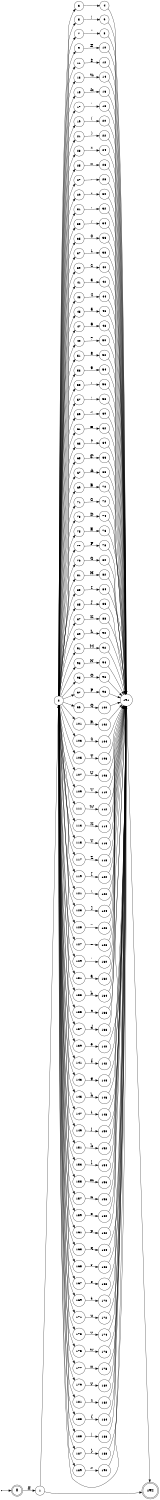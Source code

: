 digraph finite_state_machine {
	rankdir=LR;
	size="10,10"

	node [ shape = doublecircle, label = "0", fontsize  = 14] n0;

	node [ shape = circle, label = "1", fontsize  = 12] n1;
	node [ shape = circle, label = "2", fontsize  = 12] n2;
	node [ shape = circle, label = "3", fontsize  = 12] n3;
	node [ shape = circle, label = "4", fontsize  = 12] n4;
	node [ shape = circle, label = "5", fontsize  = 12] n5;
	node [ shape = circle, label = "6", fontsize  = 12] n6;
	node [ shape = circle, label = "7", fontsize  = 12] n7;
	node [ shape = circle, label = "8", fontsize  = 12] n8;
	node [ shape = circle, label = "9", fontsize  = 12] n9;
	node [ shape = circle, label = "10", fontsize  = 12] n10;
	node [ shape = circle, label = "11", fontsize  = 12] n11;
	node [ shape = circle, label = "12", fontsize  = 12] n12;
	node [ shape = circle, label = "13", fontsize  = 12] n13;
	node [ shape = circle, label = "14", fontsize  = 12] n14;
	node [ shape = circle, label = "15", fontsize  = 12] n15;
	node [ shape = circle, label = "16", fontsize  = 12] n16;
	node [ shape = circle, label = "17", fontsize  = 12] n17;
	node [ shape = circle, label = "18", fontsize  = 12] n18;
	node [ shape = circle, label = "19", fontsize  = 12] n19;
	node [ shape = circle, label = "20", fontsize  = 12] n20;
	node [ shape = circle, label = "21", fontsize  = 12] n21;
	node [ shape = circle, label = "22", fontsize  = 12] n22;
	node [ shape = circle, label = "23", fontsize  = 12] n23;
	node [ shape = circle, label = "24", fontsize  = 12] n24;
	node [ shape = circle, label = "25", fontsize  = 12] n25;
	node [ shape = circle, label = "26", fontsize  = 12] n26;
	node [ shape = circle, label = "27", fontsize  = 12] n27;
	node [ shape = circle, label = "28", fontsize  = 12] n28;
	node [ shape = circle, label = "29", fontsize  = 12] n29;
	node [ shape = circle, label = "30", fontsize  = 12] n30;
	node [ shape = circle, label = "31", fontsize  = 12] n31;
	node [ shape = circle, label = "32", fontsize  = 12] n32;
	node [ shape = circle, label = "33", fontsize  = 12] n33;
	node [ shape = circle, label = "34", fontsize  = 12] n34;
	node [ shape = circle, label = "35", fontsize  = 12] n35;
	node [ shape = circle, label = "36", fontsize  = 12] n36;
	node [ shape = circle, label = "37", fontsize  = 12] n37;
	node [ shape = circle, label = "38", fontsize  = 12] n38;
	node [ shape = circle, label = "39", fontsize  = 12] n39;
	node [ shape = circle, label = "40", fontsize  = 12] n40;
	node [ shape = circle, label = "41", fontsize  = 12] n41;
	node [ shape = circle, label = "42", fontsize  = 12] n42;
	node [ shape = circle, label = "43", fontsize  = 12] n43;
	node [ shape = circle, label = "44", fontsize  = 12] n44;
	node [ shape = circle, label = "45", fontsize  = 12] n45;
	node [ shape = circle, label = "46", fontsize  = 12] n46;
	node [ shape = circle, label = "47", fontsize  = 12] n47;
	node [ shape = circle, label = "48", fontsize  = 12] n48;
	node [ shape = circle, label = "49", fontsize  = 12] n49;
	node [ shape = circle, label = "50", fontsize  = 12] n50;
	node [ shape = circle, label = "51", fontsize  = 12] n51;
	node [ shape = circle, label = "52", fontsize  = 12] n52;
	node [ shape = circle, label = "53", fontsize  = 12] n53;
	node [ shape = circle, label = "54", fontsize  = 12] n54;
	node [ shape = circle, label = "55", fontsize  = 12] n55;
	node [ shape = circle, label = "56", fontsize  = 12] n56;
	node [ shape = circle, label = "57", fontsize  = 12] n57;
	node [ shape = circle, label = "58", fontsize  = 12] n58;
	node [ shape = circle, label = "59", fontsize  = 12] n59;
	node [ shape = circle, label = "60", fontsize  = 12] n60;
	node [ shape = circle, label = "61", fontsize  = 12] n61;
	node [ shape = circle, label = "62", fontsize  = 12] n62;
	node [ shape = circle, label = "63", fontsize  = 12] n63;
	node [ shape = circle, label = "64", fontsize  = 12] n64;
	node [ shape = circle, label = "65", fontsize  = 12] n65;
	node [ shape = circle, label = "66", fontsize  = 12] n66;
	node [ shape = circle, label = "67", fontsize  = 12] n67;
	node [ shape = circle, label = "68", fontsize  = 12] n68;
	node [ shape = circle, label = "69", fontsize  = 12] n69;
	node [ shape = circle, label = "70", fontsize  = 12] n70;
	node [ shape = circle, label = "71", fontsize  = 12] n71;
	node [ shape = circle, label = "72", fontsize  = 12] n72;
	node [ shape = circle, label = "73", fontsize  = 12] n73;
	node [ shape = circle, label = "74", fontsize  = 12] n74;
	node [ shape = circle, label = "75", fontsize  = 12] n75;
	node [ shape = circle, label = "76", fontsize  = 12] n76;
	node [ shape = circle, label = "77", fontsize  = 12] n77;
	node [ shape = circle, label = "78", fontsize  = 12] n78;
	node [ shape = circle, label = "79", fontsize  = 12] n79;
	node [ shape = circle, label = "80", fontsize  = 12] n80;
	node [ shape = circle, label = "81", fontsize  = 12] n81;
	node [ shape = circle, label = "82", fontsize  = 12] n82;
	node [ shape = circle, label = "83", fontsize  = 12] n83;
	node [ shape = circle, label = "84", fontsize  = 12] n84;
	node [ shape = circle, label = "85", fontsize  = 12] n85;
	node [ shape = circle, label = "86", fontsize  = 12] n86;
	node [ shape = circle, label = "87", fontsize  = 12] n87;
	node [ shape = circle, label = "88", fontsize  = 12] n88;
	node [ shape = circle, label = "89", fontsize  = 12] n89;
	node [ shape = circle, label = "90", fontsize  = 12] n90;
	node [ shape = circle, label = "91", fontsize  = 12] n91;
	node [ shape = circle, label = "92", fontsize  = 12] n92;
	node [ shape = circle, label = "93", fontsize  = 12] n93;
	node [ shape = circle, label = "94", fontsize  = 12] n94;
	node [ shape = circle, label = "95", fontsize  = 12] n95;
	node [ shape = circle, label = "96", fontsize  = 12] n96;
	node [ shape = circle, label = "97", fontsize  = 12] n97;
	node [ shape = circle, label = "98", fontsize  = 12] n98;
	node [ shape = circle, label = "99", fontsize  = 12] n99;
	node [ shape = circle, label = "100", fontsize  = 12] n100;
	node [ shape = circle, label = "101", fontsize  = 12] n101;
	node [ shape = circle, label = "102", fontsize  = 12] n102;
	node [ shape = circle, label = "103", fontsize  = 12] n103;
	node [ shape = circle, label = "104", fontsize  = 12] n104;
	node [ shape = circle, label = "105", fontsize  = 12] n105;
	node [ shape = circle, label = "106", fontsize  = 12] n106;
	node [ shape = circle, label = "107", fontsize  = 12] n107;
	node [ shape = circle, label = "108", fontsize  = 12] n108;
	node [ shape = circle, label = "109", fontsize  = 12] n109;
	node [ shape = circle, label = "110", fontsize  = 12] n110;
	node [ shape = circle, label = "111", fontsize  = 12] n111;
	node [ shape = circle, label = "112", fontsize  = 12] n112;
	node [ shape = circle, label = "113", fontsize  = 12] n113;
	node [ shape = circle, label = "114", fontsize  = 12] n114;
	node [ shape = circle, label = "115", fontsize  = 12] n115;
	node [ shape = circle, label = "116", fontsize  = 12] n116;
	node [ shape = circle, label = "117", fontsize  = 12] n117;
	node [ shape = circle, label = "118", fontsize  = 12] n118;
	node [ shape = circle, label = "119", fontsize  = 12] n119;
	node [ shape = circle, label = "120", fontsize  = 12] n120;
	node [ shape = circle, label = "121", fontsize  = 12] n121;
	node [ shape = circle, label = "122", fontsize  = 12] n122;
	node [ shape = circle, label = "123", fontsize  = 12] n123;
	node [ shape = circle, label = "124", fontsize  = 12] n124;
	node [ shape = circle, label = "125", fontsize  = 12] n125;
	node [ shape = circle, label = "126", fontsize  = 12] n126;
	node [ shape = circle, label = "127", fontsize  = 12] n127;
	node [ shape = circle, label = "128", fontsize  = 12] n128;
	node [ shape = circle, label = "129", fontsize  = 12] n129;
	node [ shape = circle, label = "130", fontsize  = 12] n130;
	node [ shape = circle, label = "131", fontsize  = 12] n131;
	node [ shape = circle, label = "132", fontsize  = 12] n132;
	node [ shape = circle, label = "133", fontsize  = 12] n133;
	node [ shape = circle, label = "134", fontsize  = 12] n134;
	node [ shape = circle, label = "135", fontsize  = 12] n135;
	node [ shape = circle, label = "136", fontsize  = 12] n136;
	node [ shape = circle, label = "137", fontsize  = 12] n137;
	node [ shape = circle, label = "138", fontsize  = 12] n138;
	node [ shape = circle, label = "139", fontsize  = 12] n139;
	node [ shape = circle, label = "140", fontsize  = 12] n140;
	node [ shape = circle, label = "141", fontsize  = 12] n141;
	node [ shape = circle, label = "142", fontsize  = 12] n142;
	node [ shape = circle, label = "143", fontsize  = 12] n143;
	node [ shape = circle, label = "144", fontsize  = 12] n144;
	node [ shape = circle, label = "145", fontsize  = 12] n145;
	node [ shape = circle, label = "146", fontsize  = 12] n146;
	node [ shape = circle, label = "147", fontsize  = 12] n147;
	node [ shape = circle, label = "148", fontsize  = 12] n148;
	node [ shape = circle, label = "149", fontsize  = 12] n149;
	node [ shape = circle, label = "150", fontsize  = 12] n150;
	node [ shape = circle, label = "151", fontsize  = 12] n151;
	node [ shape = circle, label = "152", fontsize  = 12] n152;
	node [ shape = circle, label = "153", fontsize  = 12] n153;
	node [ shape = circle, label = "154", fontsize  = 12] n154;
	node [ shape = circle, label = "155", fontsize  = 12] n155;
	node [ shape = circle, label = "156", fontsize  = 12] n156;
	node [ shape = circle, label = "157", fontsize  = 12] n157;
	node [ shape = circle, label = "158", fontsize  = 12] n158;
	node [ shape = circle, label = "159", fontsize  = 12] n159;
	node [ shape = circle, label = "160", fontsize  = 12] n160;
	node [ shape = circle, label = "161", fontsize  = 12] n161;
	node [ shape = circle, label = "162", fontsize  = 12] n162;
	node [ shape = circle, label = "163", fontsize  = 12] n163;
	node [ shape = circle, label = "164", fontsize  = 12] n164;
	node [ shape = circle, label = "165", fontsize  = 12] n165;
	node [ shape = circle, label = "166", fontsize  = 12] n166;
	node [ shape = circle, label = "167", fontsize  = 12] n167;
	node [ shape = circle, label = "168", fontsize  = 12] n168;
	node [ shape = circle, label = "169", fontsize  = 12] n169;
	node [ shape = circle, label = "170", fontsize  = 12] n170;
	node [ shape = circle, label = "171", fontsize  = 12] n171;
	node [ shape = circle, label = "172", fontsize  = 12] n172;
	node [ shape = circle, label = "173", fontsize  = 12] n173;
	node [ shape = circle, label = "174", fontsize  = 12] n174;
	node [ shape = circle, label = "175", fontsize  = 12] n175;
	node [ shape = circle, label = "176", fontsize  = 12] n176;
	node [ shape = circle, label = "177", fontsize  = 12] n177;
	node [ shape = circle, label = "178", fontsize  = 12] n178;
	node [ shape = circle, label = "179", fontsize  = 12] n179;
	node [ shape = circle, label = "180", fontsize  = 12] n180;
	node [ shape = circle, label = "181", fontsize  = 12] n181;
	node [ shape = circle, label = "182", fontsize  = 12] n182;
	node [ shape = circle, label = "183", fontsize  = 12] n183;
	node [ shape = circle, label = "184", fontsize  = 12] n184;
	node [ shape = circle, label = "185", fontsize  = 12] n185;
	node [ shape = circle, label = "186", fontsize  = 12] n186;
	node [ shape = circle, label = "187", fontsize  = 12] n187;
	node [ shape = circle, label = "188", fontsize  = 12] n188;
	node [ shape = circle, label = "189", fontsize  = 12] n189;
	node [ shape = circle, label = "190", fontsize  = 12] n190;
	node [ shape = circle, label = "191", fontsize  = 12] n191;

	node [ shape = doublecircle, label = "192", fontsize  = 14] n192;

	node [shape = point ]; qi
	qi -> n0;

	n0 -> n1 [ label = "#" ];
	n1 -> n2 [ label = "" ];
	n2 -> n3 [ label = "" ];
	n3 -> n4 [ label = " " ];
	n4 -> n191 [ label = "" ];
	n2 -> n5 [ label = "" ];
	n5 -> n6 [ label = "!" ];
	n6 -> n191 [ label = "" ];
	n2 -> n7 [ label = "" ];
	n7 -> n8 [ label = "\"" ];
	n8 -> n191 [ label = "" ];
	n2 -> n9 [ label = "" ];
	n9 -> n10 [ label = "#" ];
	n10 -> n191 [ label = "" ];
	n2 -> n11 [ label = "" ];
	n11 -> n12 [ label = "$" ];
	n12 -> n191 [ label = "" ];
	n2 -> n13 [ label = "" ];
	n13 -> n14 [ label = "%" ];
	n14 -> n191 [ label = "" ];
	n2 -> n15 [ label = "" ];
	n15 -> n16 [ label = "&" ];
	n16 -> n191 [ label = "" ];
	n2 -> n17 [ label = "" ];
	n17 -> n18 [ label = "'" ];
	n18 -> n191 [ label = "" ];
	n2 -> n19 [ label = "" ];
	n19 -> n20 [ label = "(" ];
	n20 -> n191 [ label = "" ];
	n2 -> n21 [ label = "" ];
	n21 -> n22 [ label = ")" ];
	n22 -> n191 [ label = "" ];
	n2 -> n23 [ label = "" ];
	n23 -> n24 [ label = "*" ];
	n24 -> n191 [ label = "" ];
	n2 -> n25 [ label = "" ];
	n25 -> n26 [ label = "+" ];
	n26 -> n191 [ label = "" ];
	n2 -> n27 [ label = "" ];
	n27 -> n28 [ label = "," ];
	n28 -> n191 [ label = "" ];
	n2 -> n29 [ label = "" ];
	n29 -> n30 [ label = "-" ];
	n30 -> n191 [ label = "" ];
	n2 -> n31 [ label = "" ];
	n31 -> n32 [ label = "." ];
	n32 -> n191 [ label = "" ];
	n2 -> n33 [ label = "" ];
	n33 -> n34 [ label = "/" ];
	n34 -> n191 [ label = "" ];
	n2 -> n35 [ label = "" ];
	n35 -> n36 [ label = "0" ];
	n36 -> n191 [ label = "" ];
	n2 -> n37 [ label = "" ];
	n37 -> n38 [ label = "1" ];
	n38 -> n191 [ label = "" ];
	n2 -> n39 [ label = "" ];
	n39 -> n40 [ label = "2" ];
	n40 -> n191 [ label = "" ];
	n2 -> n41 [ label = "" ];
	n41 -> n42 [ label = "3" ];
	n42 -> n191 [ label = "" ];
	n2 -> n43 [ label = "" ];
	n43 -> n44 [ label = "4" ];
	n44 -> n191 [ label = "" ];
	n2 -> n45 [ label = "" ];
	n45 -> n46 [ label = "5" ];
	n46 -> n191 [ label = "" ];
	n2 -> n47 [ label = "" ];
	n47 -> n48 [ label = "6" ];
	n48 -> n191 [ label = "" ];
	n2 -> n49 [ label = "" ];
	n49 -> n50 [ label = "7" ];
	n50 -> n191 [ label = "" ];
	n2 -> n51 [ label = "" ];
	n51 -> n52 [ label = "8" ];
	n52 -> n191 [ label = "" ];
	n2 -> n53 [ label = "" ];
	n53 -> n54 [ label = "9" ];
	n54 -> n191 [ label = "" ];
	n2 -> n55 [ label = "" ];
	n55 -> n56 [ label = ":" ];
	n56 -> n191 [ label = "" ];
	n2 -> n57 [ label = "" ];
	n57 -> n58 [ label = ";" ];
	n58 -> n191 [ label = "" ];
	n2 -> n59 [ label = "" ];
	n59 -> n60 [ label = "<" ];
	n60 -> n191 [ label = "" ];
	n2 -> n61 [ label = "" ];
	n61 -> n62 [ label = "=" ];
	n62 -> n191 [ label = "" ];
	n2 -> n63 [ label = "" ];
	n63 -> n64 [ label = "?" ];
	n64 -> n191 [ label = "" ];
	n2 -> n65 [ label = "" ];
	n65 -> n66 [ label = "@" ];
	n66 -> n191 [ label = "" ];
	n2 -> n67 [ label = "" ];
	n67 -> n68 [ label = "A" ];
	n68 -> n191 [ label = "" ];
	n2 -> n69 [ label = "" ];
	n69 -> n70 [ label = "B" ];
	n70 -> n191 [ label = "" ];
	n2 -> n71 [ label = "" ];
	n71 -> n72 [ label = "C" ];
	n72 -> n191 [ label = "" ];
	n2 -> n73 [ label = "" ];
	n73 -> n74 [ label = "D" ];
	n74 -> n191 [ label = "" ];
	n2 -> n75 [ label = "" ];
	n75 -> n76 [ label = "E" ];
	n76 -> n191 [ label = "" ];
	n2 -> n77 [ label = "" ];
	n77 -> n78 [ label = "F" ];
	n78 -> n191 [ label = "" ];
	n2 -> n79 [ label = "" ];
	n79 -> n80 [ label = "G" ];
	n80 -> n191 [ label = "" ];
	n2 -> n81 [ label = "" ];
	n81 -> n82 [ label = "H" ];
	n82 -> n191 [ label = "" ];
	n2 -> n83 [ label = "" ];
	n83 -> n84 [ label = "I" ];
	n84 -> n191 [ label = "" ];
	n2 -> n85 [ label = "" ];
	n85 -> n86 [ label = "J" ];
	n86 -> n191 [ label = "" ];
	n2 -> n87 [ label = "" ];
	n87 -> n88 [ label = "K" ];
	n88 -> n191 [ label = "" ];
	n2 -> n89 [ label = "" ];
	n89 -> n90 [ label = "L" ];
	n90 -> n191 [ label = "" ];
	n2 -> n91 [ label = "" ];
	n91 -> n92 [ label = "M" ];
	n92 -> n191 [ label = "" ];
	n2 -> n93 [ label = "" ];
	n93 -> n94 [ label = "N" ];
	n94 -> n191 [ label = "" ];
	n2 -> n95 [ label = "" ];
	n95 -> n96 [ label = "O" ];
	n96 -> n191 [ label = "" ];
	n2 -> n97 [ label = "" ];
	n97 -> n98 [ label = "P" ];
	n98 -> n191 [ label = "" ];
	n2 -> n99 [ label = "" ];
	n99 -> n100 [ label = "Q" ];
	n100 -> n191 [ label = "" ];
	n2 -> n101 [ label = "" ];
	n101 -> n102 [ label = "R" ];
	n102 -> n191 [ label = "" ];
	n2 -> n103 [ label = "" ];
	n103 -> n104 [ label = "S" ];
	n104 -> n191 [ label = "" ];
	n2 -> n105 [ label = "" ];
	n105 -> n106 [ label = "T" ];
	n106 -> n191 [ label = "" ];
	n2 -> n107 [ label = "" ];
	n107 -> n108 [ label = "U" ];
	n108 -> n191 [ label = "" ];
	n2 -> n109 [ label = "" ];
	n109 -> n110 [ label = "V" ];
	n110 -> n191 [ label = "" ];
	n2 -> n111 [ label = "" ];
	n111 -> n112 [ label = "W" ];
	n112 -> n191 [ label = "" ];
	n2 -> n113 [ label = "" ];
	n113 -> n114 [ label = "X" ];
	n114 -> n191 [ label = "" ];
	n2 -> n115 [ label = "" ];
	n115 -> n116 [ label = "Y" ];
	n116 -> n191 [ label = "" ];
	n2 -> n117 [ label = "" ];
	n117 -> n118 [ label = "Z" ];
	n118 -> n191 [ label = "" ];
	n2 -> n119 [ label = "" ];
	n119 -> n120 [ label = "[" ];
	n120 -> n191 [ label = "" ];
	n2 -> n121 [ label = "" ];
	n121 -> n122 [ label = "\\" ];
	n122 -> n191 [ label = "" ];
	n2 -> n123 [ label = "" ];
	n123 -> n124 [ label = "]" ];
	n124 -> n191 [ label = "" ];
	n2 -> n125 [ label = "" ];
	n125 -> n126 [ label = "^" ];
	n126 -> n191 [ label = "" ];
	n2 -> n127 [ label = "" ];
	n127 -> n128 [ label = "_" ];
	n128 -> n191 [ label = "" ];
	n2 -> n129 [ label = "" ];
	n129 -> n130 [ label = "`" ];
	n130 -> n191 [ label = "" ];
	n2 -> n131 [ label = "" ];
	n131 -> n132 [ label = "a" ];
	n132 -> n191 [ label = "" ];
	n2 -> n133 [ label = "" ];
	n133 -> n134 [ label = "b" ];
	n134 -> n191 [ label = "" ];
	n2 -> n135 [ label = "" ];
	n135 -> n136 [ label = "c" ];
	n136 -> n191 [ label = "" ];
	n2 -> n137 [ label = "" ];
	n137 -> n138 [ label = "d" ];
	n138 -> n191 [ label = "" ];
	n2 -> n139 [ label = "" ];
	n139 -> n140 [ label = "e" ];
	n140 -> n191 [ label = "" ];
	n2 -> n141 [ label = "" ];
	n141 -> n142 [ label = "f" ];
	n142 -> n191 [ label = "" ];
	n2 -> n143 [ label = "" ];
	n143 -> n144 [ label = "g" ];
	n144 -> n191 [ label = "" ];
	n2 -> n145 [ label = "" ];
	n145 -> n146 [ label = "h" ];
	n146 -> n191 [ label = "" ];
	n2 -> n147 [ label = "" ];
	n147 -> n148 [ label = "i" ];
	n148 -> n191 [ label = "" ];
	n2 -> n149 [ label = "" ];
	n149 -> n150 [ label = "j" ];
	n150 -> n191 [ label = "" ];
	n2 -> n151 [ label = "" ];
	n151 -> n152 [ label = "k" ];
	n152 -> n191 [ label = "" ];
	n2 -> n153 [ label = "" ];
	n153 -> n154 [ label = "l" ];
	n154 -> n191 [ label = "" ];
	n2 -> n155 [ label = "" ];
	n155 -> n156 [ label = "m" ];
	n156 -> n191 [ label = "" ];
	n2 -> n157 [ label = "" ];
	n157 -> n158 [ label = "n" ];
	n158 -> n191 [ label = "" ];
	n2 -> n159 [ label = "" ];
	n159 -> n160 [ label = "o" ];
	n160 -> n191 [ label = "" ];
	n2 -> n161 [ label = "" ];
	n161 -> n162 [ label = "p" ];
	n162 -> n191 [ label = "" ];
	n2 -> n163 [ label = "" ];
	n163 -> n164 [ label = "q" ];
	n164 -> n191 [ label = "" ];
	n2 -> n165 [ label = "" ];
	n165 -> n166 [ label = "r" ];
	n166 -> n191 [ label = "" ];
	n2 -> n167 [ label = "" ];
	n167 -> n168 [ label = "s" ];
	n168 -> n191 [ label = "" ];
	n2 -> n169 [ label = "" ];
	n169 -> n170 [ label = "t" ];
	n170 -> n191 [ label = "" ];
	n2 -> n171 [ label = "" ];
	n171 -> n172 [ label = "u" ];
	n172 -> n191 [ label = "" ];
	n2 -> n173 [ label = "" ];
	n173 -> n174 [ label = "v" ];
	n174 -> n191 [ label = "" ];
	n2 -> n175 [ label = "" ];
	n175 -> n176 [ label = "w" ];
	n176 -> n191 [ label = "" ];
	n2 -> n177 [ label = "" ];
	n177 -> n178 [ label = "x" ];
	n178 -> n191 [ label = "" ];
	n2 -> n179 [ label = "" ];
	n179 -> n180 [ label = "y" ];
	n180 -> n191 [ label = "" ];
	n2 -> n181 [ label = "" ];
	n181 -> n182 [ label = "z" ];
	n182 -> n191 [ label = "" ];
	n2 -> n183 [ label = "" ];
	n183 -> n184 [ label = "{" ];
	n184 -> n191 [ label = "" ];
	n2 -> n185 [ label = "" ];
	n185 -> n186 [ label = "|" ];
	n186 -> n191 [ label = "" ];
	n2 -> n187 [ label = "" ];
	n187 -> n188 [ label = "}" ];
	n188 -> n191 [ label = "" ];
	n2 -> n189 [ label = "" ];
	n189 -> n190 [ label = "~" ];
	n190 -> n191 [ label = "" ];
	n191 -> n192 [ label = "" ];
	n1 -> n192 [ label = "" ];
	n191 -> n2 [ label = "" ];
}